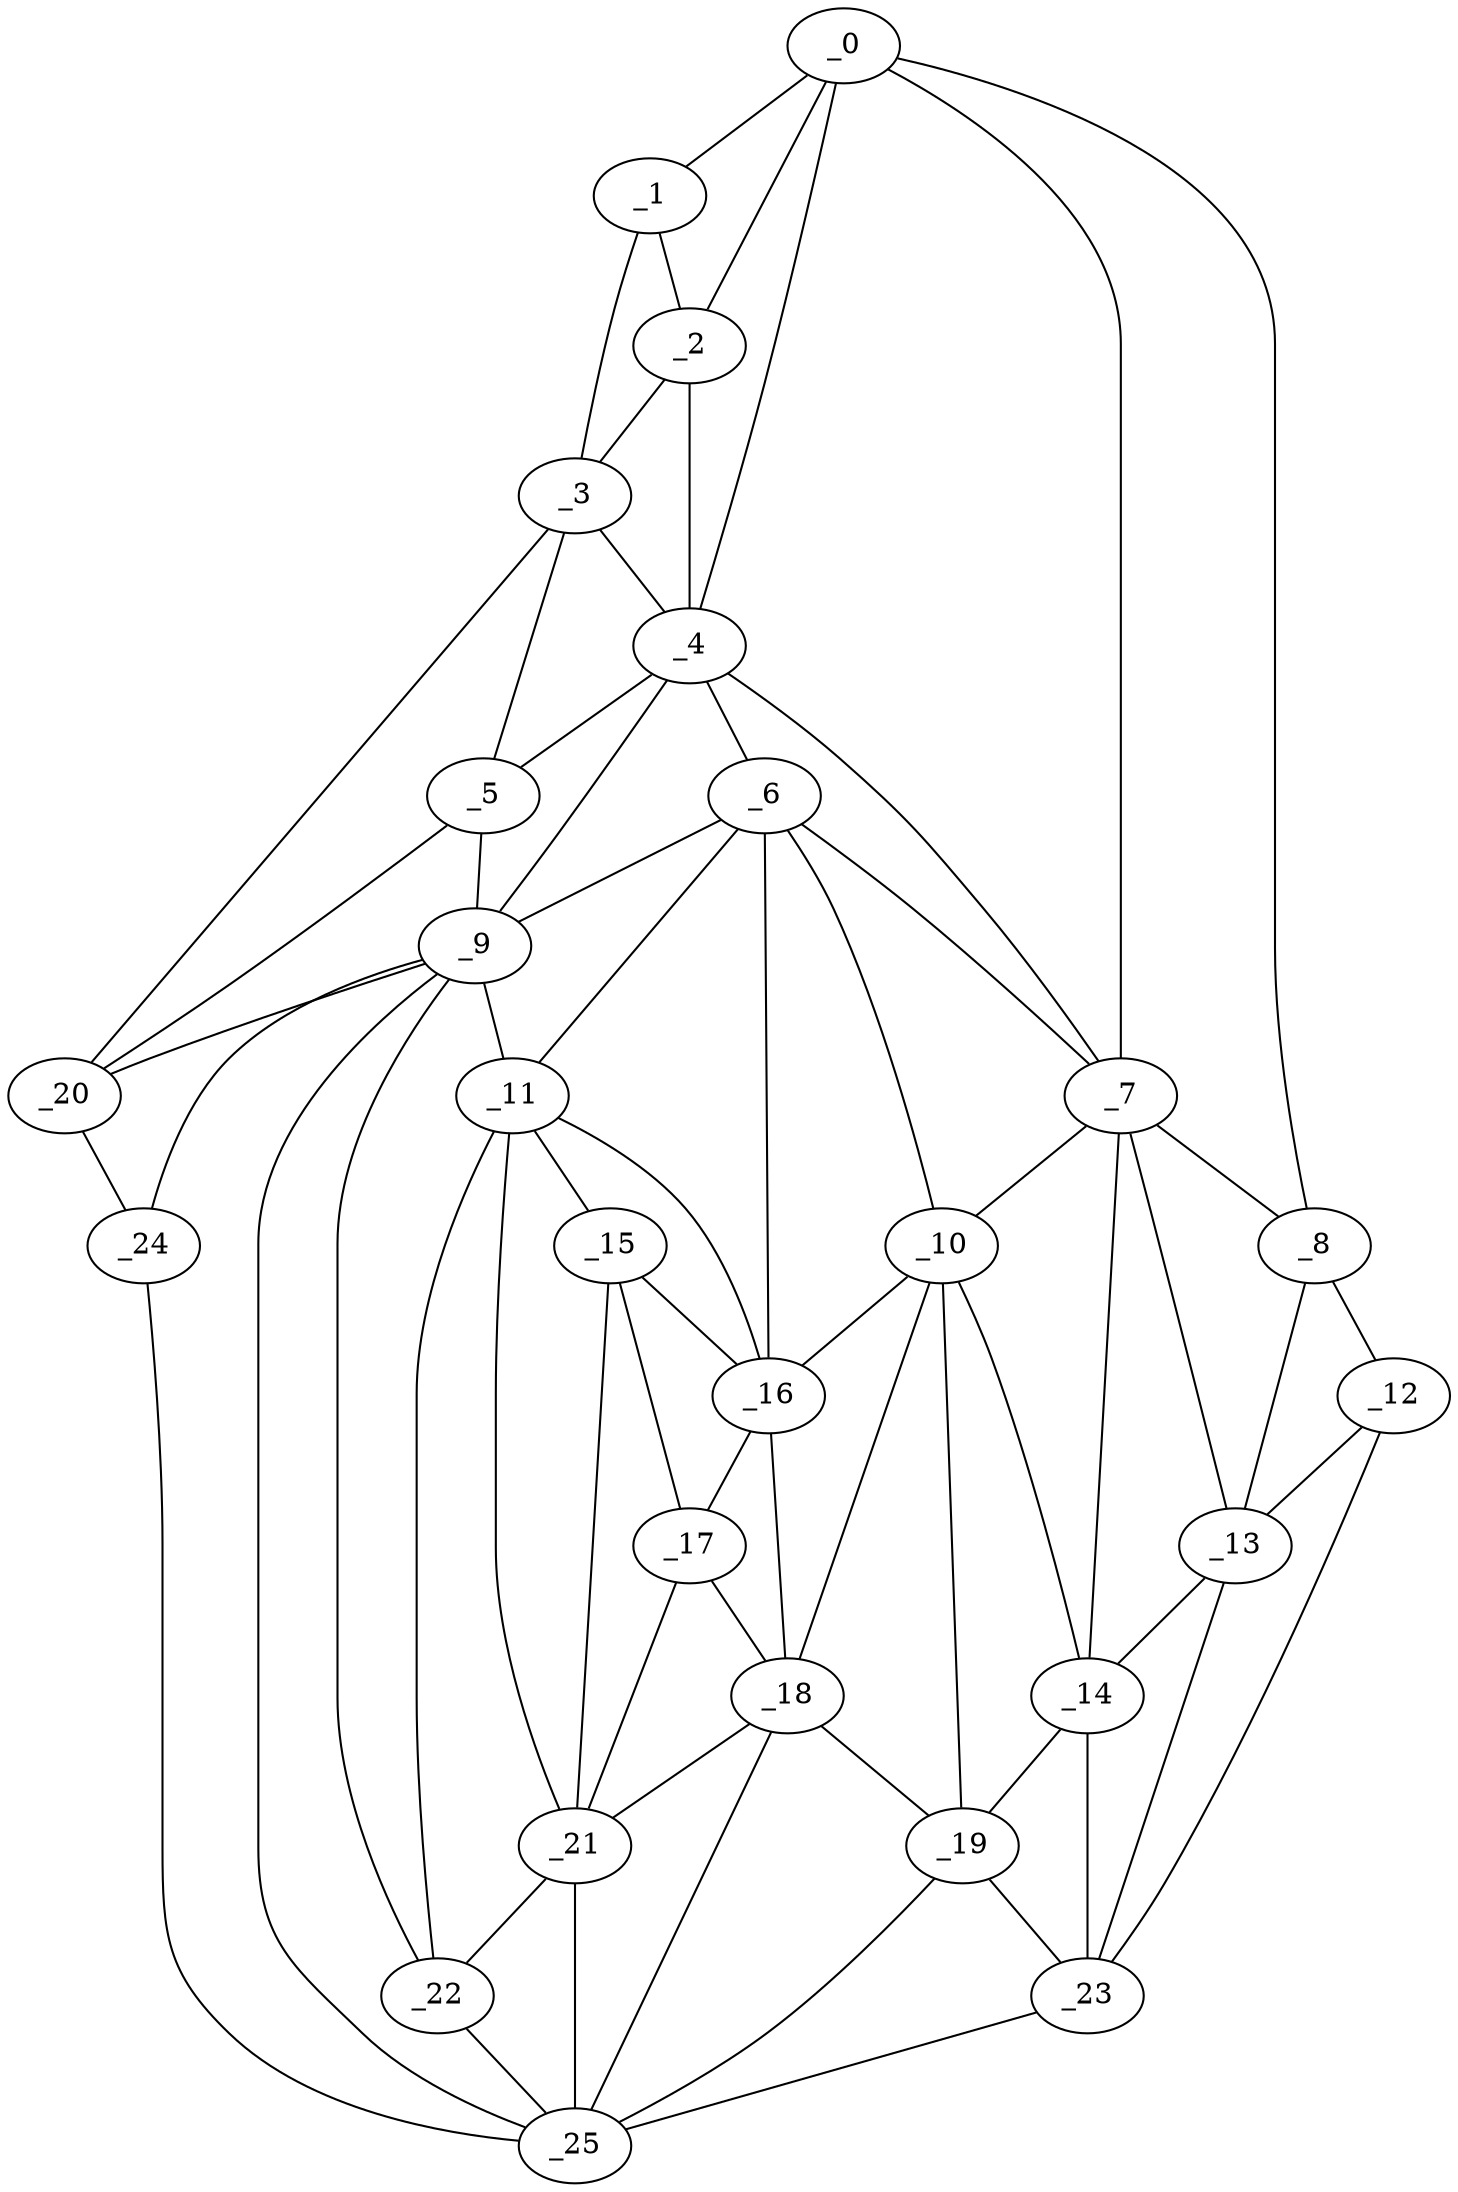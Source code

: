 graph "obj39__210.gxl" {
	_0	 [x=9,
		y=30];
	_1	 [x=12,
		y=15];
	_0 -- _1	 [valence=1];
	_2	 [x=29,
		y=24];
	_0 -- _2	 [valence=2];
	_4	 [x=35,
		y=25];
	_0 -- _4	 [valence=1];
	_7	 [x=89,
		y=82];
	_0 -- _7	 [valence=1];
	_8	 [x=91,
		y=125];
	_0 -- _8	 [valence=1];
	_1 -- _2	 [valence=1];
	_3	 [x=35,
		y=2];
	_1 -- _3	 [valence=1];
	_2 -- _3	 [valence=1];
	_2 -- _4	 [valence=2];
	_3 -- _4	 [valence=2];
	_5	 [x=58,
		y=7];
	_3 -- _5	 [valence=2];
	_20	 [x=117,
		y=19];
	_3 -- _20	 [valence=1];
	_4 -- _5	 [valence=2];
	_6	 [x=89,
		y=55];
	_4 -- _6	 [valence=2];
	_4 -- _7	 [valence=2];
	_9	 [x=92,
		y=36];
	_4 -- _9	 [valence=2];
	_5 -- _9	 [valence=2];
	_5 -- _20	 [valence=2];
	_6 -- _7	 [valence=2];
	_6 -- _9	 [valence=2];
	_10	 [x=96,
		y=80];
	_6 -- _10	 [valence=2];
	_11	 [x=97,
		y=57];
	_6 -- _11	 [valence=2];
	_16	 [x=103,
		y=68];
	_6 -- _16	 [valence=2];
	_7 -- _8	 [valence=2];
	_7 -- _10	 [valence=2];
	_13	 [x=99,
		y=104];
	_7 -- _13	 [valence=2];
	_14	 [x=101,
		y=96];
	_7 -- _14	 [valence=2];
	_12	 [x=97,
		y=125];
	_8 -- _12	 [valence=1];
	_8 -- _13	 [valence=2];
	_9 -- _11	 [valence=1];
	_9 -- _20	 [valence=2];
	_22	 [x=118,
		y=42];
	_9 -- _22	 [valence=1];
	_24	 [x=121,
		y=25];
	_9 -- _24	 [valence=2];
	_25	 [x=121,
		y=36];
	_9 -- _25	 [valence=2];
	_10 -- _14	 [valence=2];
	_10 -- _16	 [valence=2];
	_18	 [x=116,
		y=70];
	_10 -- _18	 [valence=2];
	_19	 [x=116,
		y=88];
	_10 -- _19	 [valence=2];
	_15	 [x=102,
		y=62];
	_11 -- _15	 [valence=2];
	_11 -- _16	 [valence=1];
	_21	 [x=117,
		y=55];
	_11 -- _21	 [valence=2];
	_11 -- _22	 [valence=2];
	_12 -- _13	 [valence=2];
	_23	 [x=118,
		y=110];
	_12 -- _23	 [valence=1];
	_13 -- _14	 [valence=2];
	_13 -- _23	 [valence=1];
	_14 -- _19	 [valence=2];
	_14 -- _23	 [valence=1];
	_15 -- _16	 [valence=2];
	_17	 [x=116,
		y=61];
	_15 -- _17	 [valence=2];
	_15 -- _21	 [valence=2];
	_16 -- _17	 [valence=2];
	_16 -- _18	 [valence=1];
	_17 -- _18	 [valence=2];
	_17 -- _21	 [valence=2];
	_18 -- _19	 [valence=2];
	_18 -- _21	 [valence=2];
	_18 -- _25	 [valence=1];
	_19 -- _23	 [valence=2];
	_19 -- _25	 [valence=1];
	_20 -- _24	 [valence=1];
	_21 -- _22	 [valence=2];
	_21 -- _25	 [valence=2];
	_22 -- _25	 [valence=1];
	_23 -- _25	 [valence=1];
	_24 -- _25	 [valence=1];
}
